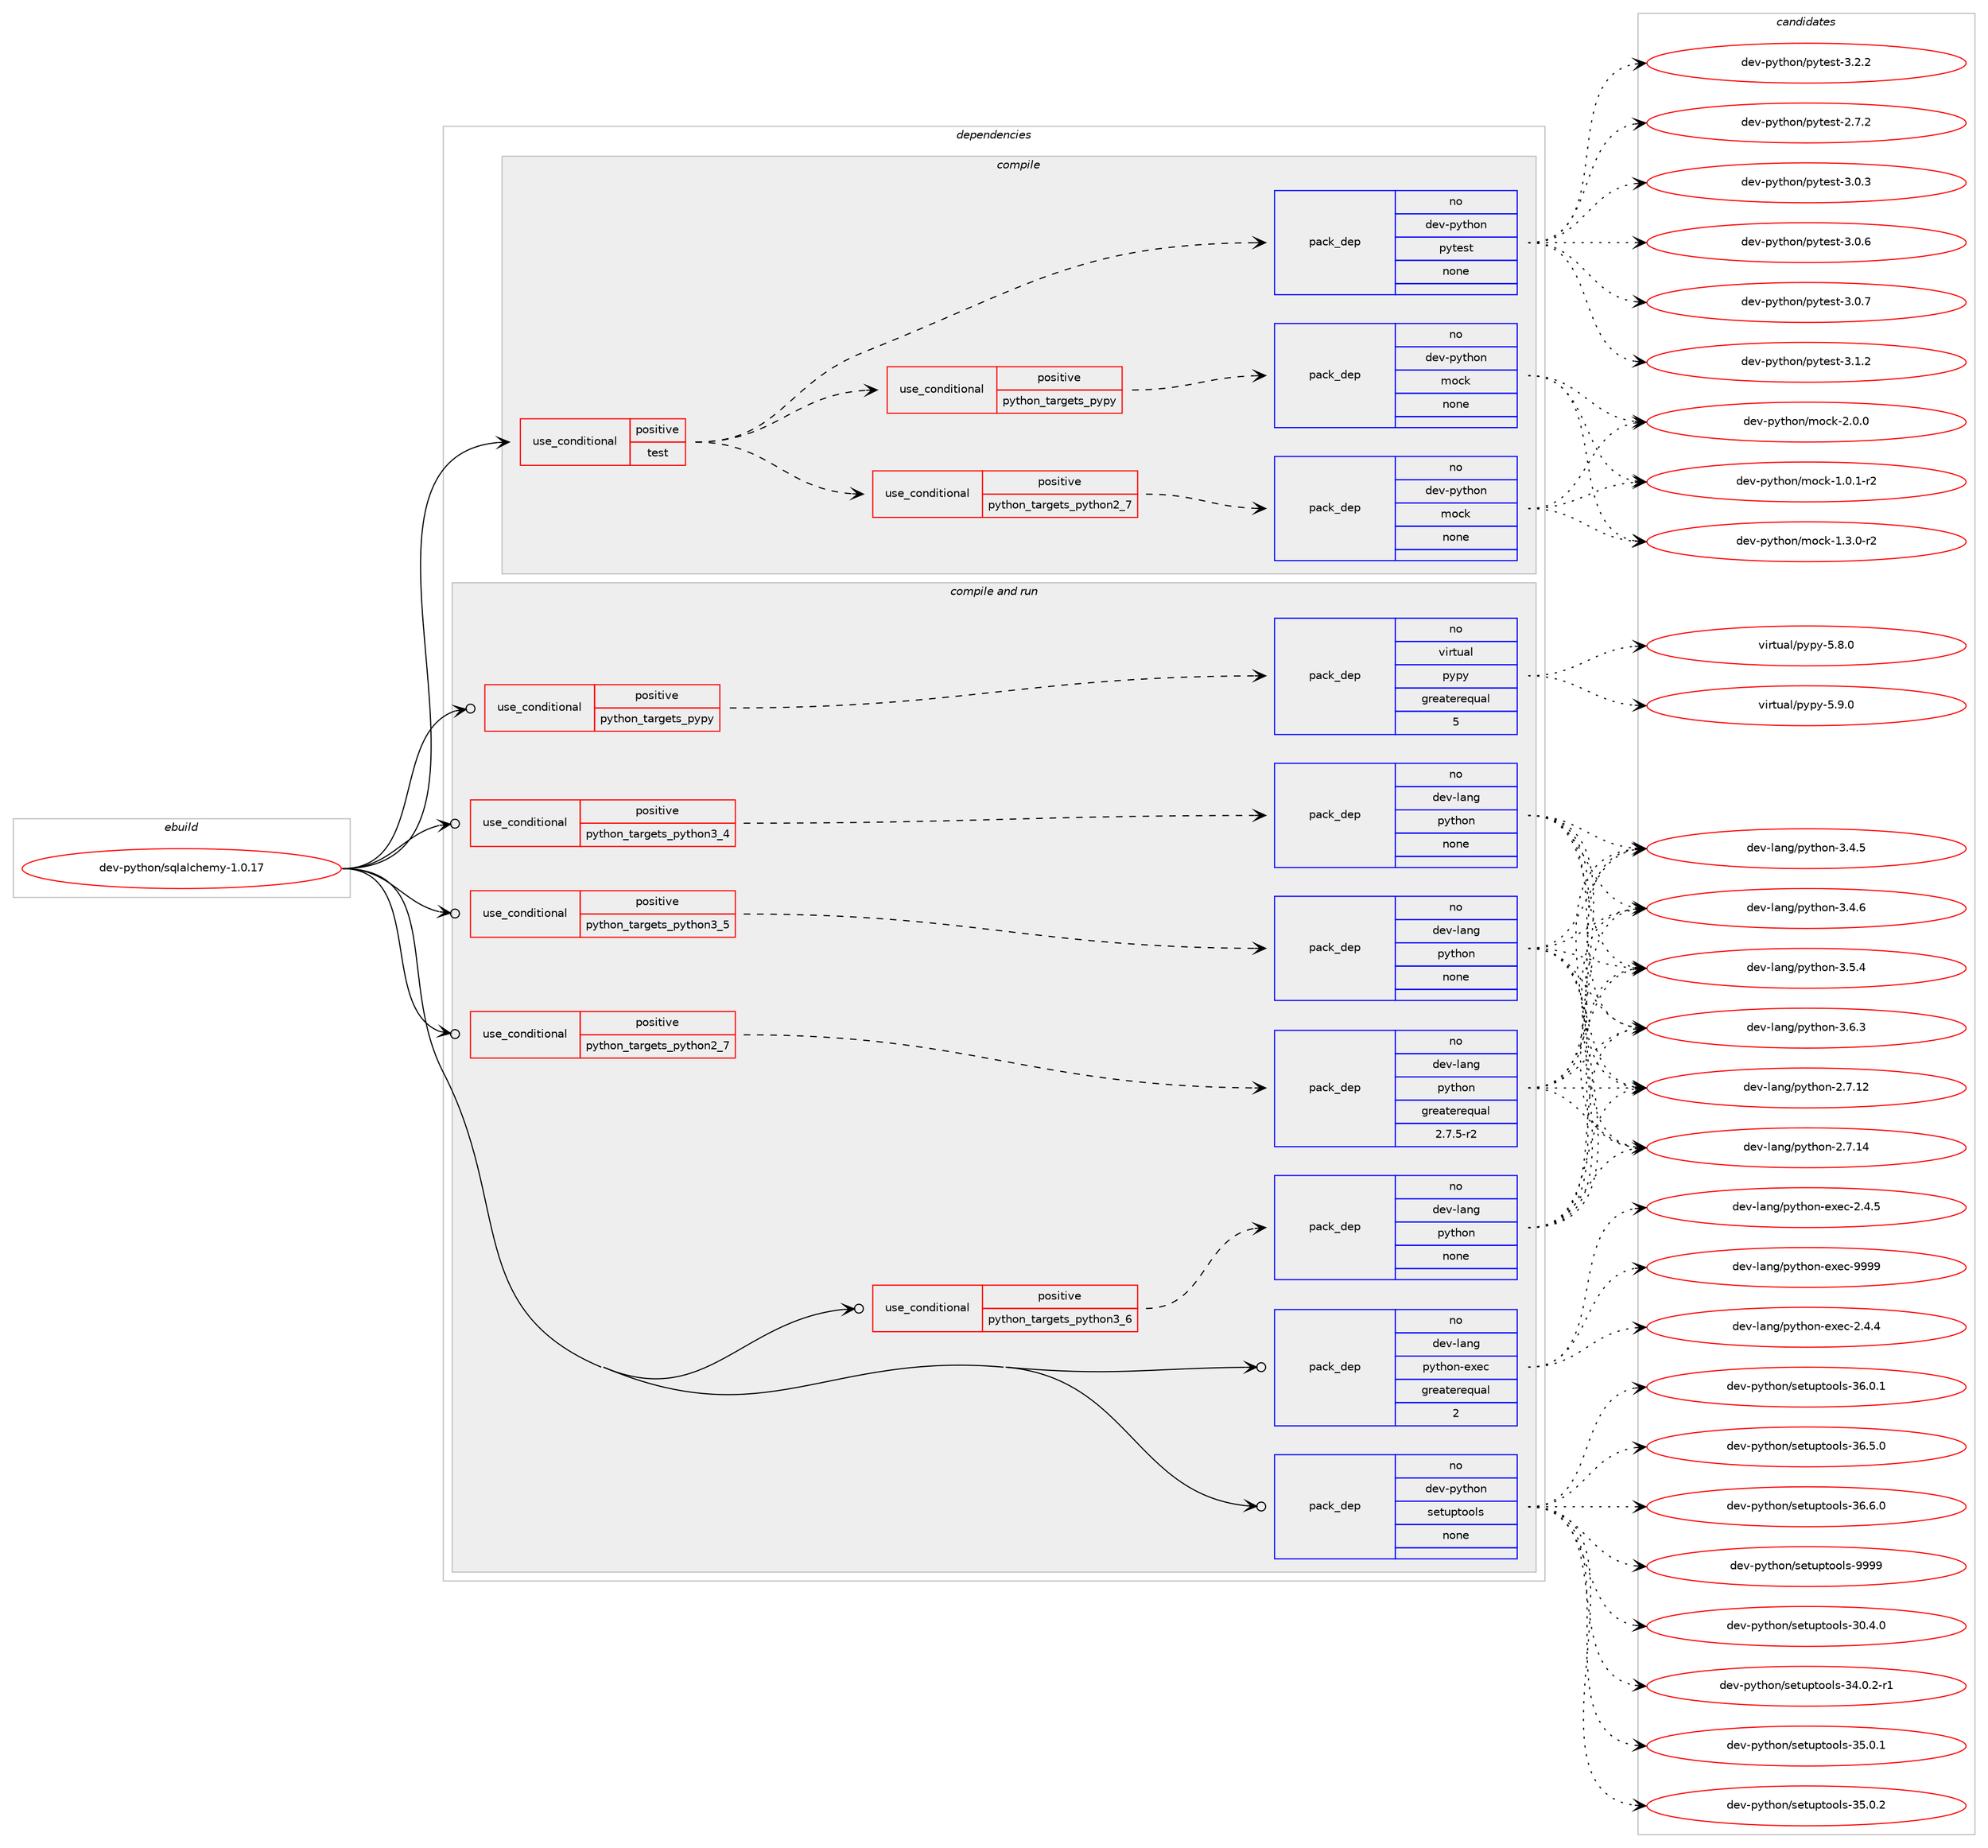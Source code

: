 digraph prolog {

# *************
# Graph options
# *************

newrank=true;
concentrate=true;
compound=true;
graph [rankdir=LR,fontname=Helvetica,fontsize=10,ranksep=1.5];#, ranksep=2.5, nodesep=0.2];
edge  [arrowhead=vee];
node  [fontname=Helvetica,fontsize=10];

# **********
# The ebuild
# **********

subgraph cluster_leftcol {
color=gray;
rank=same;
label=<<i>ebuild</i>>;
id [label="dev-python/sqlalchemy-1.0.17", color=red, width=4, href="../dev-python/sqlalchemy-1.0.17.svg"];
}

# ****************
# The dependencies
# ****************

subgraph cluster_midcol {
color=gray;
label=<<i>dependencies</i>>;
subgraph cluster_compile {
fillcolor="#eeeeee";
style=filled;
label=<<i>compile</i>>;
subgraph cond42151 {
dependency188771 [label=<<TABLE BORDER="0" CELLBORDER="1" CELLSPACING="0" CELLPADDING="4"><TR><TD ROWSPAN="3" CELLPADDING="10">use_conditional</TD></TR><TR><TD>positive</TD></TR><TR><TD>test</TD></TR></TABLE>>, shape=none, color=red];
subgraph pack142665 {
dependency188772 [label=<<TABLE BORDER="0" CELLBORDER="1" CELLSPACING="0" CELLPADDING="4" WIDTH="220"><TR><TD ROWSPAN="6" CELLPADDING="30">pack_dep</TD></TR><TR><TD WIDTH="110">no</TD></TR><TR><TD>dev-python</TD></TR><TR><TD>pytest</TD></TR><TR><TD>none</TD></TR><TR><TD></TD></TR></TABLE>>, shape=none, color=blue];
}
dependency188771:e -> dependency188772:w [weight=20,style="dashed",arrowhead="vee"];
subgraph cond42152 {
dependency188773 [label=<<TABLE BORDER="0" CELLBORDER="1" CELLSPACING="0" CELLPADDING="4"><TR><TD ROWSPAN="3" CELLPADDING="10">use_conditional</TD></TR><TR><TD>positive</TD></TR><TR><TD>python_targets_pypy</TD></TR></TABLE>>, shape=none, color=red];
subgraph pack142666 {
dependency188774 [label=<<TABLE BORDER="0" CELLBORDER="1" CELLSPACING="0" CELLPADDING="4" WIDTH="220"><TR><TD ROWSPAN="6" CELLPADDING="30">pack_dep</TD></TR><TR><TD WIDTH="110">no</TD></TR><TR><TD>dev-python</TD></TR><TR><TD>mock</TD></TR><TR><TD>none</TD></TR><TR><TD></TD></TR></TABLE>>, shape=none, color=blue];
}
dependency188773:e -> dependency188774:w [weight=20,style="dashed",arrowhead="vee"];
}
dependency188771:e -> dependency188773:w [weight=20,style="dashed",arrowhead="vee"];
subgraph cond42153 {
dependency188775 [label=<<TABLE BORDER="0" CELLBORDER="1" CELLSPACING="0" CELLPADDING="4"><TR><TD ROWSPAN="3" CELLPADDING="10">use_conditional</TD></TR><TR><TD>positive</TD></TR><TR><TD>python_targets_python2_7</TD></TR></TABLE>>, shape=none, color=red];
subgraph pack142667 {
dependency188776 [label=<<TABLE BORDER="0" CELLBORDER="1" CELLSPACING="0" CELLPADDING="4" WIDTH="220"><TR><TD ROWSPAN="6" CELLPADDING="30">pack_dep</TD></TR><TR><TD WIDTH="110">no</TD></TR><TR><TD>dev-python</TD></TR><TR><TD>mock</TD></TR><TR><TD>none</TD></TR><TR><TD></TD></TR></TABLE>>, shape=none, color=blue];
}
dependency188775:e -> dependency188776:w [weight=20,style="dashed",arrowhead="vee"];
}
dependency188771:e -> dependency188775:w [weight=20,style="dashed",arrowhead="vee"];
}
id:e -> dependency188771:w [weight=20,style="solid",arrowhead="vee"];
}
subgraph cluster_compileandrun {
fillcolor="#eeeeee";
style=filled;
label=<<i>compile and run</i>>;
subgraph cond42154 {
dependency188777 [label=<<TABLE BORDER="0" CELLBORDER="1" CELLSPACING="0" CELLPADDING="4"><TR><TD ROWSPAN="3" CELLPADDING="10">use_conditional</TD></TR><TR><TD>positive</TD></TR><TR><TD>python_targets_pypy</TD></TR></TABLE>>, shape=none, color=red];
subgraph pack142668 {
dependency188778 [label=<<TABLE BORDER="0" CELLBORDER="1" CELLSPACING="0" CELLPADDING="4" WIDTH="220"><TR><TD ROWSPAN="6" CELLPADDING="30">pack_dep</TD></TR><TR><TD WIDTH="110">no</TD></TR><TR><TD>virtual</TD></TR><TR><TD>pypy</TD></TR><TR><TD>greaterequal</TD></TR><TR><TD>5</TD></TR></TABLE>>, shape=none, color=blue];
}
dependency188777:e -> dependency188778:w [weight=20,style="dashed",arrowhead="vee"];
}
id:e -> dependency188777:w [weight=20,style="solid",arrowhead="odotvee"];
subgraph cond42155 {
dependency188779 [label=<<TABLE BORDER="0" CELLBORDER="1" CELLSPACING="0" CELLPADDING="4"><TR><TD ROWSPAN="3" CELLPADDING="10">use_conditional</TD></TR><TR><TD>positive</TD></TR><TR><TD>python_targets_python2_7</TD></TR></TABLE>>, shape=none, color=red];
subgraph pack142669 {
dependency188780 [label=<<TABLE BORDER="0" CELLBORDER="1" CELLSPACING="0" CELLPADDING="4" WIDTH="220"><TR><TD ROWSPAN="6" CELLPADDING="30">pack_dep</TD></TR><TR><TD WIDTH="110">no</TD></TR><TR><TD>dev-lang</TD></TR><TR><TD>python</TD></TR><TR><TD>greaterequal</TD></TR><TR><TD>2.7.5-r2</TD></TR></TABLE>>, shape=none, color=blue];
}
dependency188779:e -> dependency188780:w [weight=20,style="dashed",arrowhead="vee"];
}
id:e -> dependency188779:w [weight=20,style="solid",arrowhead="odotvee"];
subgraph cond42156 {
dependency188781 [label=<<TABLE BORDER="0" CELLBORDER="1" CELLSPACING="0" CELLPADDING="4"><TR><TD ROWSPAN="3" CELLPADDING="10">use_conditional</TD></TR><TR><TD>positive</TD></TR><TR><TD>python_targets_python3_4</TD></TR></TABLE>>, shape=none, color=red];
subgraph pack142670 {
dependency188782 [label=<<TABLE BORDER="0" CELLBORDER="1" CELLSPACING="0" CELLPADDING="4" WIDTH="220"><TR><TD ROWSPAN="6" CELLPADDING="30">pack_dep</TD></TR><TR><TD WIDTH="110">no</TD></TR><TR><TD>dev-lang</TD></TR><TR><TD>python</TD></TR><TR><TD>none</TD></TR><TR><TD></TD></TR></TABLE>>, shape=none, color=blue];
}
dependency188781:e -> dependency188782:w [weight=20,style="dashed",arrowhead="vee"];
}
id:e -> dependency188781:w [weight=20,style="solid",arrowhead="odotvee"];
subgraph cond42157 {
dependency188783 [label=<<TABLE BORDER="0" CELLBORDER="1" CELLSPACING="0" CELLPADDING="4"><TR><TD ROWSPAN="3" CELLPADDING="10">use_conditional</TD></TR><TR><TD>positive</TD></TR><TR><TD>python_targets_python3_5</TD></TR></TABLE>>, shape=none, color=red];
subgraph pack142671 {
dependency188784 [label=<<TABLE BORDER="0" CELLBORDER="1" CELLSPACING="0" CELLPADDING="4" WIDTH="220"><TR><TD ROWSPAN="6" CELLPADDING="30">pack_dep</TD></TR><TR><TD WIDTH="110">no</TD></TR><TR><TD>dev-lang</TD></TR><TR><TD>python</TD></TR><TR><TD>none</TD></TR><TR><TD></TD></TR></TABLE>>, shape=none, color=blue];
}
dependency188783:e -> dependency188784:w [weight=20,style="dashed",arrowhead="vee"];
}
id:e -> dependency188783:w [weight=20,style="solid",arrowhead="odotvee"];
subgraph cond42158 {
dependency188785 [label=<<TABLE BORDER="0" CELLBORDER="1" CELLSPACING="0" CELLPADDING="4"><TR><TD ROWSPAN="3" CELLPADDING="10">use_conditional</TD></TR><TR><TD>positive</TD></TR><TR><TD>python_targets_python3_6</TD></TR></TABLE>>, shape=none, color=red];
subgraph pack142672 {
dependency188786 [label=<<TABLE BORDER="0" CELLBORDER="1" CELLSPACING="0" CELLPADDING="4" WIDTH="220"><TR><TD ROWSPAN="6" CELLPADDING="30">pack_dep</TD></TR><TR><TD WIDTH="110">no</TD></TR><TR><TD>dev-lang</TD></TR><TR><TD>python</TD></TR><TR><TD>none</TD></TR><TR><TD></TD></TR></TABLE>>, shape=none, color=blue];
}
dependency188785:e -> dependency188786:w [weight=20,style="dashed",arrowhead="vee"];
}
id:e -> dependency188785:w [weight=20,style="solid",arrowhead="odotvee"];
subgraph pack142673 {
dependency188787 [label=<<TABLE BORDER="0" CELLBORDER="1" CELLSPACING="0" CELLPADDING="4" WIDTH="220"><TR><TD ROWSPAN="6" CELLPADDING="30">pack_dep</TD></TR><TR><TD WIDTH="110">no</TD></TR><TR><TD>dev-lang</TD></TR><TR><TD>python-exec</TD></TR><TR><TD>greaterequal</TD></TR><TR><TD>2</TD></TR></TABLE>>, shape=none, color=blue];
}
id:e -> dependency188787:w [weight=20,style="solid",arrowhead="odotvee"];
subgraph pack142674 {
dependency188788 [label=<<TABLE BORDER="0" CELLBORDER="1" CELLSPACING="0" CELLPADDING="4" WIDTH="220"><TR><TD ROWSPAN="6" CELLPADDING="30">pack_dep</TD></TR><TR><TD WIDTH="110">no</TD></TR><TR><TD>dev-python</TD></TR><TR><TD>setuptools</TD></TR><TR><TD>none</TD></TR><TR><TD></TD></TR></TABLE>>, shape=none, color=blue];
}
id:e -> dependency188788:w [weight=20,style="solid",arrowhead="odotvee"];
}
subgraph cluster_run {
fillcolor="#eeeeee";
style=filled;
label=<<i>run</i>>;
}
}

# **************
# The candidates
# **************

subgraph cluster_choices {
rank=same;
color=gray;
label=<<i>candidates</i>>;

subgraph choice142665 {
color=black;
nodesep=1;
choice1001011184511212111610411111047112121116101115116455046554650 [label="dev-python/pytest-2.7.2", color=red, width=4,href="../dev-python/pytest-2.7.2.svg"];
choice1001011184511212111610411111047112121116101115116455146484651 [label="dev-python/pytest-3.0.3", color=red, width=4,href="../dev-python/pytest-3.0.3.svg"];
choice1001011184511212111610411111047112121116101115116455146484654 [label="dev-python/pytest-3.0.6", color=red, width=4,href="../dev-python/pytest-3.0.6.svg"];
choice1001011184511212111610411111047112121116101115116455146484655 [label="dev-python/pytest-3.0.7", color=red, width=4,href="../dev-python/pytest-3.0.7.svg"];
choice1001011184511212111610411111047112121116101115116455146494650 [label="dev-python/pytest-3.1.2", color=red, width=4,href="../dev-python/pytest-3.1.2.svg"];
choice1001011184511212111610411111047112121116101115116455146504650 [label="dev-python/pytest-3.2.2", color=red, width=4,href="../dev-python/pytest-3.2.2.svg"];
dependency188772:e -> choice1001011184511212111610411111047112121116101115116455046554650:w [style=dotted,weight="100"];
dependency188772:e -> choice1001011184511212111610411111047112121116101115116455146484651:w [style=dotted,weight="100"];
dependency188772:e -> choice1001011184511212111610411111047112121116101115116455146484654:w [style=dotted,weight="100"];
dependency188772:e -> choice1001011184511212111610411111047112121116101115116455146484655:w [style=dotted,weight="100"];
dependency188772:e -> choice1001011184511212111610411111047112121116101115116455146494650:w [style=dotted,weight="100"];
dependency188772:e -> choice1001011184511212111610411111047112121116101115116455146504650:w [style=dotted,weight="100"];
}
subgraph choice142666 {
color=black;
nodesep=1;
choice1001011184511212111610411111047109111991074549464846494511450 [label="dev-python/mock-1.0.1-r2", color=red, width=4,href="../dev-python/mock-1.0.1-r2.svg"];
choice1001011184511212111610411111047109111991074549465146484511450 [label="dev-python/mock-1.3.0-r2", color=red, width=4,href="../dev-python/mock-1.3.0-r2.svg"];
choice100101118451121211161041111104710911199107455046484648 [label="dev-python/mock-2.0.0", color=red, width=4,href="../dev-python/mock-2.0.0.svg"];
dependency188774:e -> choice1001011184511212111610411111047109111991074549464846494511450:w [style=dotted,weight="100"];
dependency188774:e -> choice1001011184511212111610411111047109111991074549465146484511450:w [style=dotted,weight="100"];
dependency188774:e -> choice100101118451121211161041111104710911199107455046484648:w [style=dotted,weight="100"];
}
subgraph choice142667 {
color=black;
nodesep=1;
choice1001011184511212111610411111047109111991074549464846494511450 [label="dev-python/mock-1.0.1-r2", color=red, width=4,href="../dev-python/mock-1.0.1-r2.svg"];
choice1001011184511212111610411111047109111991074549465146484511450 [label="dev-python/mock-1.3.0-r2", color=red, width=4,href="../dev-python/mock-1.3.0-r2.svg"];
choice100101118451121211161041111104710911199107455046484648 [label="dev-python/mock-2.0.0", color=red, width=4,href="../dev-python/mock-2.0.0.svg"];
dependency188776:e -> choice1001011184511212111610411111047109111991074549464846494511450:w [style=dotted,weight="100"];
dependency188776:e -> choice1001011184511212111610411111047109111991074549465146484511450:w [style=dotted,weight="100"];
dependency188776:e -> choice100101118451121211161041111104710911199107455046484648:w [style=dotted,weight="100"];
}
subgraph choice142668 {
color=black;
nodesep=1;
choice1181051141161179710847112121112121455346564648 [label="virtual/pypy-5.8.0", color=red, width=4,href="../virtual/pypy-5.8.0.svg"];
choice1181051141161179710847112121112121455346574648 [label="virtual/pypy-5.9.0", color=red, width=4,href="../virtual/pypy-5.9.0.svg"];
dependency188778:e -> choice1181051141161179710847112121112121455346564648:w [style=dotted,weight="100"];
dependency188778:e -> choice1181051141161179710847112121112121455346574648:w [style=dotted,weight="100"];
}
subgraph choice142669 {
color=black;
nodesep=1;
choice10010111845108971101034711212111610411111045504655464950 [label="dev-lang/python-2.7.12", color=red, width=4,href="../dev-lang/python-2.7.12.svg"];
choice10010111845108971101034711212111610411111045504655464952 [label="dev-lang/python-2.7.14", color=red, width=4,href="../dev-lang/python-2.7.14.svg"];
choice100101118451089711010347112121116104111110455146524653 [label="dev-lang/python-3.4.5", color=red, width=4,href="../dev-lang/python-3.4.5.svg"];
choice100101118451089711010347112121116104111110455146524654 [label="dev-lang/python-3.4.6", color=red, width=4,href="../dev-lang/python-3.4.6.svg"];
choice100101118451089711010347112121116104111110455146534652 [label="dev-lang/python-3.5.4", color=red, width=4,href="../dev-lang/python-3.5.4.svg"];
choice100101118451089711010347112121116104111110455146544651 [label="dev-lang/python-3.6.3", color=red, width=4,href="../dev-lang/python-3.6.3.svg"];
dependency188780:e -> choice10010111845108971101034711212111610411111045504655464950:w [style=dotted,weight="100"];
dependency188780:e -> choice10010111845108971101034711212111610411111045504655464952:w [style=dotted,weight="100"];
dependency188780:e -> choice100101118451089711010347112121116104111110455146524653:w [style=dotted,weight="100"];
dependency188780:e -> choice100101118451089711010347112121116104111110455146524654:w [style=dotted,weight="100"];
dependency188780:e -> choice100101118451089711010347112121116104111110455146534652:w [style=dotted,weight="100"];
dependency188780:e -> choice100101118451089711010347112121116104111110455146544651:w [style=dotted,weight="100"];
}
subgraph choice142670 {
color=black;
nodesep=1;
choice10010111845108971101034711212111610411111045504655464950 [label="dev-lang/python-2.7.12", color=red, width=4,href="../dev-lang/python-2.7.12.svg"];
choice10010111845108971101034711212111610411111045504655464952 [label="dev-lang/python-2.7.14", color=red, width=4,href="../dev-lang/python-2.7.14.svg"];
choice100101118451089711010347112121116104111110455146524653 [label="dev-lang/python-3.4.5", color=red, width=4,href="../dev-lang/python-3.4.5.svg"];
choice100101118451089711010347112121116104111110455146524654 [label="dev-lang/python-3.4.6", color=red, width=4,href="../dev-lang/python-3.4.6.svg"];
choice100101118451089711010347112121116104111110455146534652 [label="dev-lang/python-3.5.4", color=red, width=4,href="../dev-lang/python-3.5.4.svg"];
choice100101118451089711010347112121116104111110455146544651 [label="dev-lang/python-3.6.3", color=red, width=4,href="../dev-lang/python-3.6.3.svg"];
dependency188782:e -> choice10010111845108971101034711212111610411111045504655464950:w [style=dotted,weight="100"];
dependency188782:e -> choice10010111845108971101034711212111610411111045504655464952:w [style=dotted,weight="100"];
dependency188782:e -> choice100101118451089711010347112121116104111110455146524653:w [style=dotted,weight="100"];
dependency188782:e -> choice100101118451089711010347112121116104111110455146524654:w [style=dotted,weight="100"];
dependency188782:e -> choice100101118451089711010347112121116104111110455146534652:w [style=dotted,weight="100"];
dependency188782:e -> choice100101118451089711010347112121116104111110455146544651:w [style=dotted,weight="100"];
}
subgraph choice142671 {
color=black;
nodesep=1;
choice10010111845108971101034711212111610411111045504655464950 [label="dev-lang/python-2.7.12", color=red, width=4,href="../dev-lang/python-2.7.12.svg"];
choice10010111845108971101034711212111610411111045504655464952 [label="dev-lang/python-2.7.14", color=red, width=4,href="../dev-lang/python-2.7.14.svg"];
choice100101118451089711010347112121116104111110455146524653 [label="dev-lang/python-3.4.5", color=red, width=4,href="../dev-lang/python-3.4.5.svg"];
choice100101118451089711010347112121116104111110455146524654 [label="dev-lang/python-3.4.6", color=red, width=4,href="../dev-lang/python-3.4.6.svg"];
choice100101118451089711010347112121116104111110455146534652 [label="dev-lang/python-3.5.4", color=red, width=4,href="../dev-lang/python-3.5.4.svg"];
choice100101118451089711010347112121116104111110455146544651 [label="dev-lang/python-3.6.3", color=red, width=4,href="../dev-lang/python-3.6.3.svg"];
dependency188784:e -> choice10010111845108971101034711212111610411111045504655464950:w [style=dotted,weight="100"];
dependency188784:e -> choice10010111845108971101034711212111610411111045504655464952:w [style=dotted,weight="100"];
dependency188784:e -> choice100101118451089711010347112121116104111110455146524653:w [style=dotted,weight="100"];
dependency188784:e -> choice100101118451089711010347112121116104111110455146524654:w [style=dotted,weight="100"];
dependency188784:e -> choice100101118451089711010347112121116104111110455146534652:w [style=dotted,weight="100"];
dependency188784:e -> choice100101118451089711010347112121116104111110455146544651:w [style=dotted,weight="100"];
}
subgraph choice142672 {
color=black;
nodesep=1;
choice10010111845108971101034711212111610411111045504655464950 [label="dev-lang/python-2.7.12", color=red, width=4,href="../dev-lang/python-2.7.12.svg"];
choice10010111845108971101034711212111610411111045504655464952 [label="dev-lang/python-2.7.14", color=red, width=4,href="../dev-lang/python-2.7.14.svg"];
choice100101118451089711010347112121116104111110455146524653 [label="dev-lang/python-3.4.5", color=red, width=4,href="../dev-lang/python-3.4.5.svg"];
choice100101118451089711010347112121116104111110455146524654 [label="dev-lang/python-3.4.6", color=red, width=4,href="../dev-lang/python-3.4.6.svg"];
choice100101118451089711010347112121116104111110455146534652 [label="dev-lang/python-3.5.4", color=red, width=4,href="../dev-lang/python-3.5.4.svg"];
choice100101118451089711010347112121116104111110455146544651 [label="dev-lang/python-3.6.3", color=red, width=4,href="../dev-lang/python-3.6.3.svg"];
dependency188786:e -> choice10010111845108971101034711212111610411111045504655464950:w [style=dotted,weight="100"];
dependency188786:e -> choice10010111845108971101034711212111610411111045504655464952:w [style=dotted,weight="100"];
dependency188786:e -> choice100101118451089711010347112121116104111110455146524653:w [style=dotted,weight="100"];
dependency188786:e -> choice100101118451089711010347112121116104111110455146524654:w [style=dotted,weight="100"];
dependency188786:e -> choice100101118451089711010347112121116104111110455146534652:w [style=dotted,weight="100"];
dependency188786:e -> choice100101118451089711010347112121116104111110455146544651:w [style=dotted,weight="100"];
}
subgraph choice142673 {
color=black;
nodesep=1;
choice1001011184510897110103471121211161041111104510112010199455046524652 [label="dev-lang/python-exec-2.4.4", color=red, width=4,href="../dev-lang/python-exec-2.4.4.svg"];
choice1001011184510897110103471121211161041111104510112010199455046524653 [label="dev-lang/python-exec-2.4.5", color=red, width=4,href="../dev-lang/python-exec-2.4.5.svg"];
choice10010111845108971101034711212111610411111045101120101994557575757 [label="dev-lang/python-exec-9999", color=red, width=4,href="../dev-lang/python-exec-9999.svg"];
dependency188787:e -> choice1001011184510897110103471121211161041111104510112010199455046524652:w [style=dotted,weight="100"];
dependency188787:e -> choice1001011184510897110103471121211161041111104510112010199455046524653:w [style=dotted,weight="100"];
dependency188787:e -> choice10010111845108971101034711212111610411111045101120101994557575757:w [style=dotted,weight="100"];
}
subgraph choice142674 {
color=black;
nodesep=1;
choice100101118451121211161041111104711510111611711211611111110811545514846524648 [label="dev-python/setuptools-30.4.0", color=red, width=4,href="../dev-python/setuptools-30.4.0.svg"];
choice1001011184511212111610411111047115101116117112116111111108115455152464846504511449 [label="dev-python/setuptools-34.0.2-r1", color=red, width=4,href="../dev-python/setuptools-34.0.2-r1.svg"];
choice100101118451121211161041111104711510111611711211611111110811545515346484649 [label="dev-python/setuptools-35.0.1", color=red, width=4,href="../dev-python/setuptools-35.0.1.svg"];
choice100101118451121211161041111104711510111611711211611111110811545515346484650 [label="dev-python/setuptools-35.0.2", color=red, width=4,href="../dev-python/setuptools-35.0.2.svg"];
choice100101118451121211161041111104711510111611711211611111110811545515446484649 [label="dev-python/setuptools-36.0.1", color=red, width=4,href="../dev-python/setuptools-36.0.1.svg"];
choice100101118451121211161041111104711510111611711211611111110811545515446534648 [label="dev-python/setuptools-36.5.0", color=red, width=4,href="../dev-python/setuptools-36.5.0.svg"];
choice100101118451121211161041111104711510111611711211611111110811545515446544648 [label="dev-python/setuptools-36.6.0", color=red, width=4,href="../dev-python/setuptools-36.6.0.svg"];
choice10010111845112121116104111110471151011161171121161111111081154557575757 [label="dev-python/setuptools-9999", color=red, width=4,href="../dev-python/setuptools-9999.svg"];
dependency188788:e -> choice100101118451121211161041111104711510111611711211611111110811545514846524648:w [style=dotted,weight="100"];
dependency188788:e -> choice1001011184511212111610411111047115101116117112116111111108115455152464846504511449:w [style=dotted,weight="100"];
dependency188788:e -> choice100101118451121211161041111104711510111611711211611111110811545515346484649:w [style=dotted,weight="100"];
dependency188788:e -> choice100101118451121211161041111104711510111611711211611111110811545515346484650:w [style=dotted,weight="100"];
dependency188788:e -> choice100101118451121211161041111104711510111611711211611111110811545515446484649:w [style=dotted,weight="100"];
dependency188788:e -> choice100101118451121211161041111104711510111611711211611111110811545515446534648:w [style=dotted,weight="100"];
dependency188788:e -> choice100101118451121211161041111104711510111611711211611111110811545515446544648:w [style=dotted,weight="100"];
dependency188788:e -> choice10010111845112121116104111110471151011161171121161111111081154557575757:w [style=dotted,weight="100"];
}
}

}
